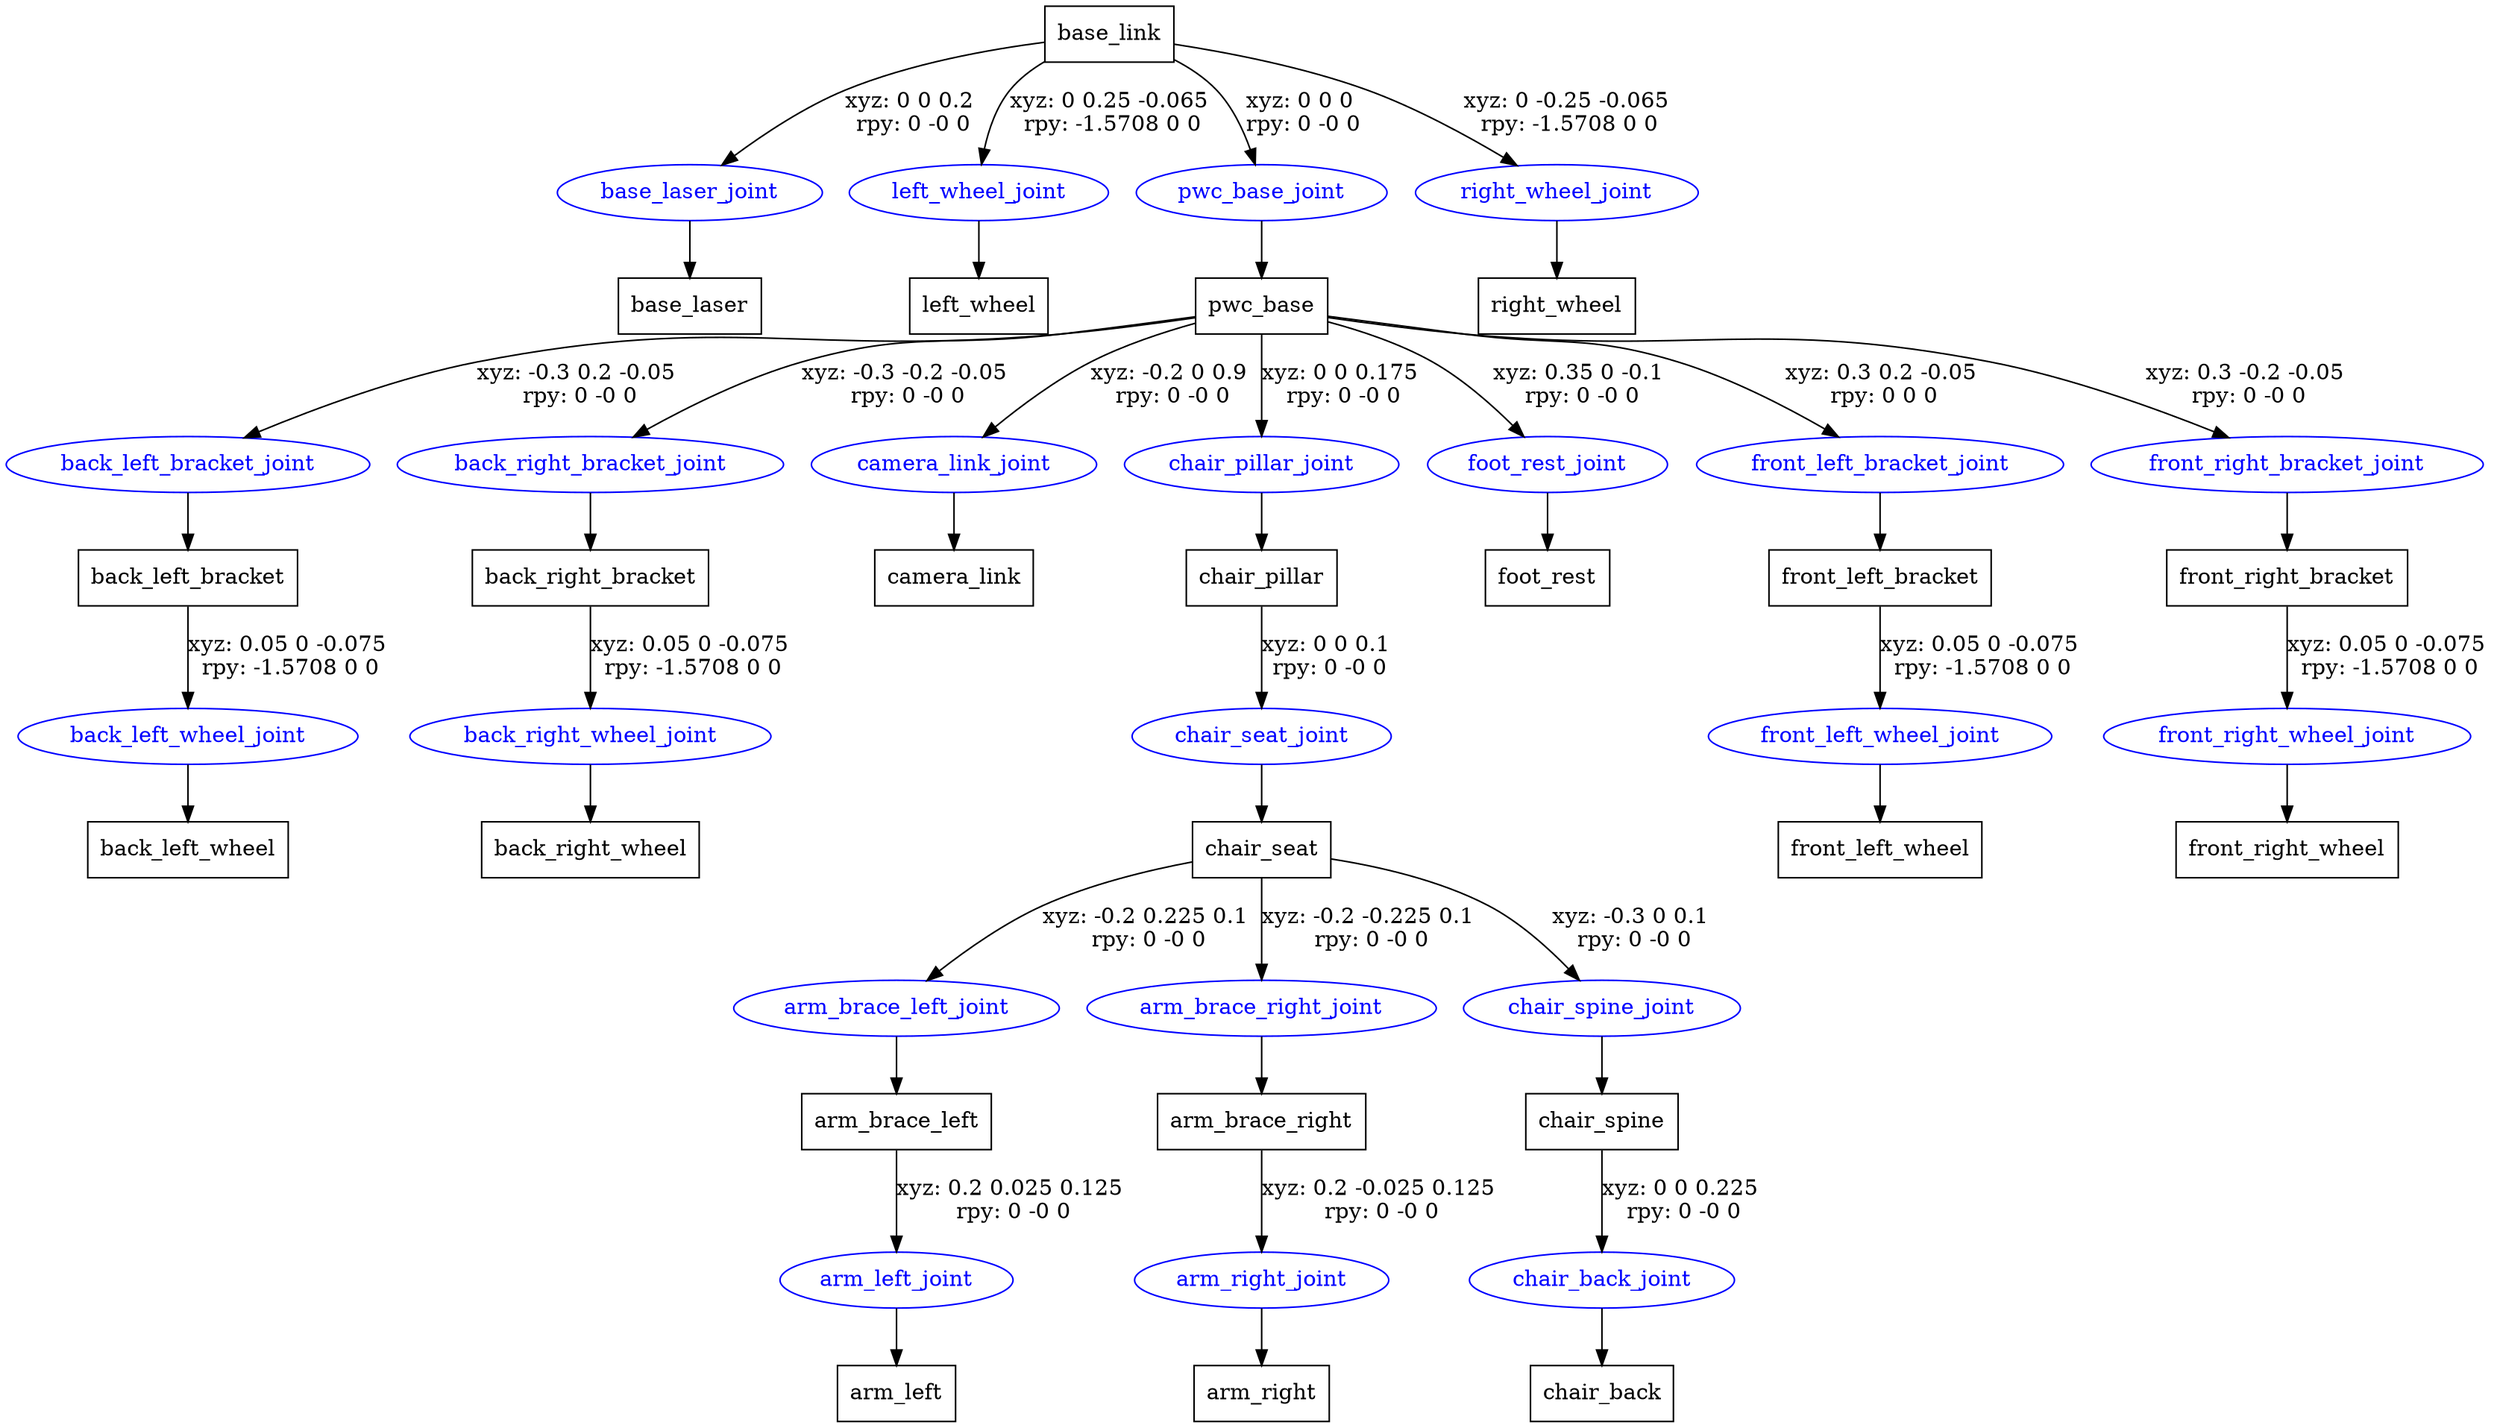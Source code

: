 digraph G {
node [shape=box];
"base_link" [label="base_link"];
"base_laser" [label="base_laser"];
"left_wheel" [label="left_wheel"];
"pwc_base" [label="pwc_base"];
"back_left_bracket" [label="back_left_bracket"];
"back_left_wheel" [label="back_left_wheel"];
"back_right_bracket" [label="back_right_bracket"];
"back_right_wheel" [label="back_right_wheel"];
"camera_link" [label="camera_link"];
"chair_pillar" [label="chair_pillar"];
"chair_seat" [label="chair_seat"];
"arm_brace_left" [label="arm_brace_left"];
"arm_left" [label="arm_left"];
"arm_brace_right" [label="arm_brace_right"];
"arm_right" [label="arm_right"];
"chair_spine" [label="chair_spine"];
"chair_back" [label="chair_back"];
"foot_rest" [label="foot_rest"];
"front_left_bracket" [label="front_left_bracket"];
"front_left_wheel" [label="front_left_wheel"];
"front_right_bracket" [label="front_right_bracket"];
"front_right_wheel" [label="front_right_wheel"];
"right_wheel" [label="right_wheel"];
node [shape=ellipse, color=blue, fontcolor=blue];
"base_link" -> "base_laser_joint" [label="xyz: 0 0 0.2 \nrpy: 0 -0 0"]
"base_laser_joint" -> "base_laser"
"base_link" -> "left_wheel_joint" [label="xyz: 0 0.25 -0.065 \nrpy: -1.5708 0 0"]
"left_wheel_joint" -> "left_wheel"
"base_link" -> "pwc_base_joint" [label="xyz: 0 0 0 \nrpy: 0 -0 0"]
"pwc_base_joint" -> "pwc_base"
"pwc_base" -> "back_left_bracket_joint" [label="xyz: -0.3 0.2 -0.05 \nrpy: 0 -0 0"]
"back_left_bracket_joint" -> "back_left_bracket"
"back_left_bracket" -> "back_left_wheel_joint" [label="xyz: 0.05 0 -0.075 \nrpy: -1.5708 0 0"]
"back_left_wheel_joint" -> "back_left_wheel"
"pwc_base" -> "back_right_bracket_joint" [label="xyz: -0.3 -0.2 -0.05 \nrpy: 0 -0 0"]
"back_right_bracket_joint" -> "back_right_bracket"
"back_right_bracket" -> "back_right_wheel_joint" [label="xyz: 0.05 0 -0.075 \nrpy: -1.5708 0 0"]
"back_right_wheel_joint" -> "back_right_wheel"
"pwc_base" -> "camera_link_joint" [label="xyz: -0.2 0 0.9 \nrpy: 0 -0 0"]
"camera_link_joint" -> "camera_link"
"pwc_base" -> "chair_pillar_joint" [label="xyz: 0 0 0.175 \nrpy: 0 -0 0"]
"chair_pillar_joint" -> "chair_pillar"
"chair_pillar" -> "chair_seat_joint" [label="xyz: 0 0 0.1 \nrpy: 0 -0 0"]
"chair_seat_joint" -> "chair_seat"
"chair_seat" -> "arm_brace_left_joint" [label="xyz: -0.2 0.225 0.1 \nrpy: 0 -0 0"]
"arm_brace_left_joint" -> "arm_brace_left"
"arm_brace_left" -> "arm_left_joint" [label="xyz: 0.2 0.025 0.125 \nrpy: 0 -0 0"]
"arm_left_joint" -> "arm_left"
"chair_seat" -> "arm_brace_right_joint" [label="xyz: -0.2 -0.225 0.1 \nrpy: 0 -0 0"]
"arm_brace_right_joint" -> "arm_brace_right"
"arm_brace_right" -> "arm_right_joint" [label="xyz: 0.2 -0.025 0.125 \nrpy: 0 -0 0"]
"arm_right_joint" -> "arm_right"
"chair_seat" -> "chair_spine_joint" [label="xyz: -0.3 0 0.1 \nrpy: 0 -0 0"]
"chair_spine_joint" -> "chair_spine"
"chair_spine" -> "chair_back_joint" [label="xyz: 0 0 0.225 \nrpy: 0 -0 0"]
"chair_back_joint" -> "chair_back"
"pwc_base" -> "foot_rest_joint" [label="xyz: 0.35 0 -0.1 \nrpy: 0 -0 0"]
"foot_rest_joint" -> "foot_rest"
"pwc_base" -> "front_left_bracket_joint" [label="xyz: 0.3 0.2 -0.05 \nrpy: 0 0 0"]
"front_left_bracket_joint" -> "front_left_bracket"
"front_left_bracket" -> "front_left_wheel_joint" [label="xyz: 0.05 0 -0.075 \nrpy: -1.5708 0 0"]
"front_left_wheel_joint" -> "front_left_wheel"
"pwc_base" -> "front_right_bracket_joint" [label="xyz: 0.3 -0.2 -0.05 \nrpy: 0 -0 0"]
"front_right_bracket_joint" -> "front_right_bracket"
"front_right_bracket" -> "front_right_wheel_joint" [label="xyz: 0.05 0 -0.075 \nrpy: -1.5708 0 0"]
"front_right_wheel_joint" -> "front_right_wheel"
"base_link" -> "right_wheel_joint" [label="xyz: 0 -0.25 -0.065 \nrpy: -1.5708 0 0"]
"right_wheel_joint" -> "right_wheel"
}
